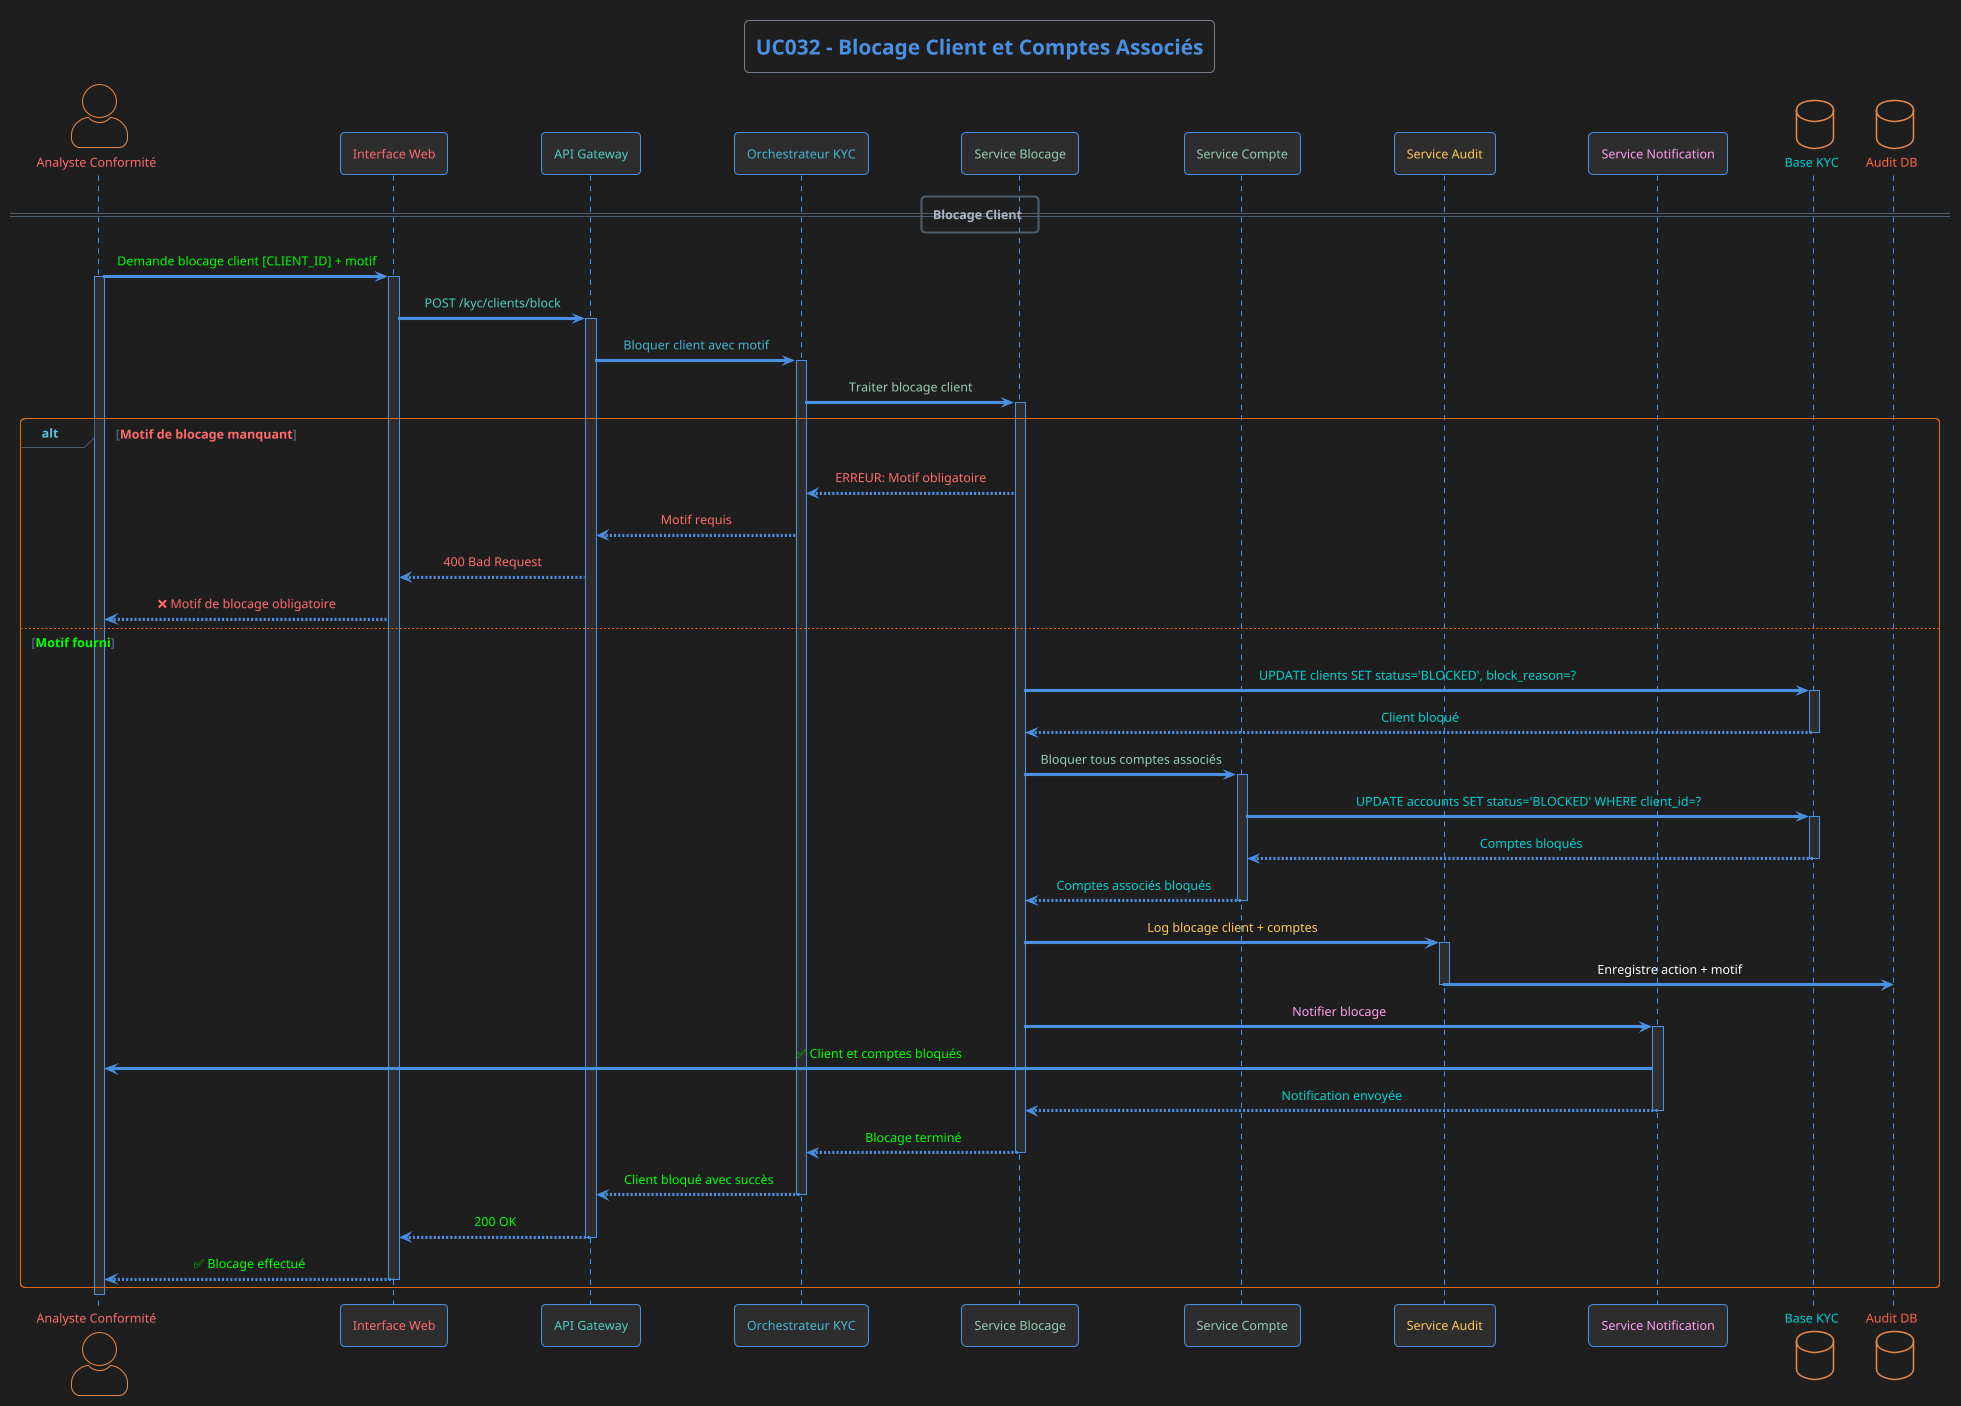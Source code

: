@startuml UC032
!theme superhero-outline
skinparam backgroundColor #1e1e1e
skinparam actorStyle awesome
skinparam participant {
    BackgroundColor #2d2d2d
    BorderColor #4a90e2
    FontColor #ffffff
}
skinparam sequence {
    ArrowColor #4a90e2
    LifeLineBackgroundColor #2d2d2d
    LifeLineBorderColor #4a90e2
    MessageAlignment center
}

title <color:#4a90e2>UC032 - Blocage Client et Comptes Associés</color>

actor "<color:#ff6b6b>Analyste Conformité</color>" as Analyste
participant "<color:#ff6b6b>Interface Web</color>" as WebUI
participant "<color:#4ecdc4>API Gateway</color>" as Gateway
participant "<color:#45b7d1>Orchestrateur KYC</color>" as Orchestrator
participant "<color:#96ceb4>Service Blocage</color>" as BlockingService
participant "<color:#96ceb4>Service Compte</color>" as AccountService
participant "<color:#feca57>Service Audit</color>" as AuditService
participant "<color:#ff9ff3>Service Notification</color>" as NotificationService
database "<color:#00d2d3>Base KYC</color>" as KYCDB
database "<color:#ff6348>Audit DB</color>" as AuditDB

== Blocage Client ==

Analyste -> WebUI : <color:#00ff00>Demande blocage client [CLIENT_ID] + motif</color>
activate Analyste
activate WebUI
WebUI -> Gateway : <color:#4ecdc4>POST /kyc/clients/block</color>
activate Gateway
Gateway -> Orchestrator : <color:#45b7d1>Bloquer client avec motif</color>
activate Orchestrator

Orchestrator -> BlockingService : <color:#96ceb4>Traiter blocage client</color>
activate BlockingService

alt <color:#ff6b6b>Motif de blocage manquant</color>
    BlockingService --> Orchestrator : <color:#ff6b6b>ERREUR: Motif obligatoire</color>
    Orchestrator --> Gateway : <color:#ff6b6b>Motif requis</color>
    Gateway --> WebUI : <color:#ff6b6b>400 Bad Request</color>
    WebUI --> Analyste : <color:#ff6b6b>❌ Motif de blocage obligatoire</color>
    
else <color:#00ff00>Motif fourni</color>
    BlockingService -> KYCDB : <color:#00d2d3>UPDATE clients SET status='BLOCKED', block_reason=?</color>
    activate KYCDB
    KYCDB --> BlockingService : <color:#00d2d3>Client bloqué</color>
    deactivate KYCDB
    
    BlockingService -> AccountService : <color:#96ceb4>Bloquer tous comptes associés</color>
    activate AccountService
    AccountService -> KYCDB : <color:#00d2d3>UPDATE accounts SET status='BLOCKED' WHERE client_id=?</color>
    activate KYCDB
    KYCDB --> AccountService : <color:#00d2d3>Comptes bloqués</color>
    deactivate KYCDB
    AccountService --> BlockingService : <color:#00d2d3>Comptes associés bloqués</color>
    deactivate AccountService
    
    BlockingService -> AuditService : <color:#feca57>Log blocage client + comptes</color>
    activate AuditService
    AuditService -> AuditDB : Enregistre action + motif
    deactivate AuditService
    
    BlockingService -> NotificationService : <color:#ff9ff3>Notifier blocage</color>
    activate NotificationService
    NotificationService -> Analyste : <color:#00ff00>✅ Client et comptes bloqués</color>
    NotificationService --> BlockingService : <color:#00d2d3>Notification envoyée</color>
    deactivate NotificationService
    
    BlockingService --> Orchestrator : <color:#00ff00>Blocage terminé</color>
    deactivate BlockingService
    Orchestrator --> Gateway : <color:#00ff00>Client bloqué avec succès</color>
    deactivate Orchestrator
    Gateway --> WebUI : <color:#00ff00>200 OK</color>
    deactivate Gateway
    WebUI --> Analyste : <color:#00ff00>✅ Blocage effectué</color>
    deactivate WebUI
end

deactivate Analyste

@enduml
